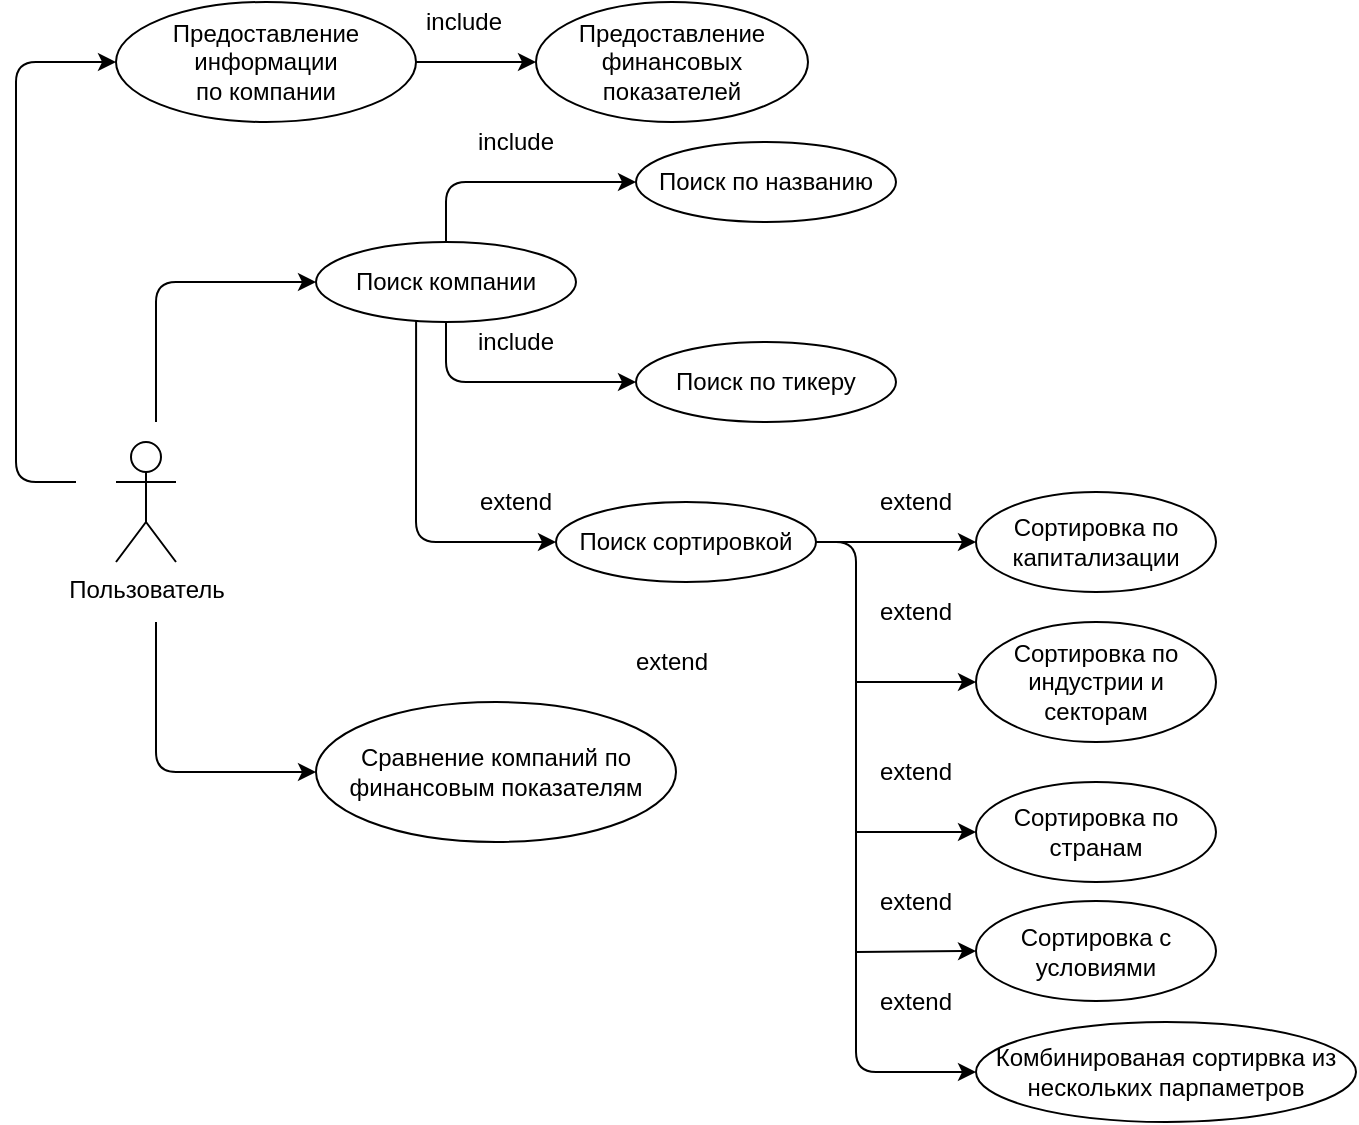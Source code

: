 <mxfile version="14.7.6" type="device"><diagram id="-LFbw9ADtna4h30rqJUZ" name="Page-1"><mxGraphModel dx="1422" dy="794" grid="1" gridSize="10" guides="1" tooltips="1" connect="1" arrows="1" fold="1" page="1" pageScale="1" pageWidth="827" pageHeight="1169" math="0" shadow="0"><root><mxCell id="0"/><mxCell id="1" parent="0"/><mxCell id="9aF579K62C0HkfaISPOs-1" value="Пользователь" style="shape=umlActor;verticalLabelPosition=bottom;verticalAlign=top;html=1;outlineConnect=0;" vertex="1" parent="1"><mxGeometry x="220" y="330" width="30" height="60" as="geometry"/></mxCell><mxCell id="9aF579K62C0HkfaISPOs-7" value="Поиск компании" style="ellipse;whiteSpace=wrap;html=1;align=center;" vertex="1" parent="1"><mxGeometry x="320" y="230" width="130" height="40" as="geometry"/></mxCell><mxCell id="9aF579K62C0HkfaISPOs-30" style="edgeStyle=orthogonalEdgeStyle;rounded=0;orthogonalLoop=1;jettySize=auto;html=1;entryX=0;entryY=0.5;entryDx=0;entryDy=0;" edge="1" parent="1" source="9aF579K62C0HkfaISPOs-8" target="9aF579K62C0HkfaISPOs-11"><mxGeometry relative="1" as="geometry"/></mxCell><mxCell id="9aF579K62C0HkfaISPOs-8" value="Предоставление информации &lt;br&gt;по компании" style="ellipse;whiteSpace=wrap;html=1;align=center;" vertex="1" parent="1"><mxGeometry x="220" y="110" width="150" height="60" as="geometry"/></mxCell><mxCell id="9aF579K62C0HkfaISPOs-9" value="Поиск по названию" style="ellipse;whiteSpace=wrap;html=1;align=center;" vertex="1" parent="1"><mxGeometry x="480" y="180" width="130" height="40" as="geometry"/></mxCell><mxCell id="9aF579K62C0HkfaISPOs-10" value="Поиск по тикеру" style="ellipse;whiteSpace=wrap;html=1;align=center;" vertex="1" parent="1"><mxGeometry x="480" y="280" width="130" height="40" as="geometry"/></mxCell><mxCell id="9aF579K62C0HkfaISPOs-11" value="Предоставление финансовых показателей" style="ellipse;whiteSpace=wrap;html=1;align=center;" vertex="1" parent="1"><mxGeometry x="430" y="110" width="136" height="60" as="geometry"/></mxCell><mxCell id="9aF579K62C0HkfaISPOs-15" value="Сравнение компаний по финансовым показателям" style="ellipse;whiteSpace=wrap;html=1;align=center;" vertex="1" parent="1"><mxGeometry x="320" y="460" width="180" height="70" as="geometry"/></mxCell><mxCell id="9aF579K62C0HkfaISPOs-16" value="Сортировка по индустрии и секторам" style="ellipse;whiteSpace=wrap;html=1;align=center;" vertex="1" parent="1"><mxGeometry x="650" y="420" width="120" height="60" as="geometry"/></mxCell><mxCell id="9aF579K62C0HkfaISPOs-18" value="Сортировка по капитализации" style="ellipse;whiteSpace=wrap;html=1;align=center;" vertex="1" parent="1"><mxGeometry x="650" y="355" width="120" height="50" as="geometry"/></mxCell><mxCell id="9aF579K62C0HkfaISPOs-19" value="Сортировка по странам" style="ellipse;whiteSpace=wrap;html=1;align=center;" vertex="1" parent="1"><mxGeometry x="650" y="500" width="120" height="50" as="geometry"/></mxCell><mxCell id="9aF579K62C0HkfaISPOs-26" value="" style="endArrow=classic;html=1;entryX=0;entryY=0.5;entryDx=0;entryDy=0;" edge="1" parent="1" target="9aF579K62C0HkfaISPOs-7"><mxGeometry width="50" height="50" relative="1" as="geometry"><mxPoint x="240" y="320" as="sourcePoint"/><mxPoint x="590" y="340" as="targetPoint"/><Array as="points"><mxPoint x="240" y="250"/></Array></mxGeometry></mxCell><mxCell id="9aF579K62C0HkfaISPOs-28" value="" style="endArrow=classic;html=1;entryX=0;entryY=0.5;entryDx=0;entryDy=0;" edge="1" parent="1" target="9aF579K62C0HkfaISPOs-15"><mxGeometry width="50" height="50" relative="1" as="geometry"><mxPoint x="240" y="420" as="sourcePoint"/><mxPoint x="590" y="340" as="targetPoint"/><Array as="points"><mxPoint x="240" y="495"/></Array></mxGeometry></mxCell><mxCell id="9aF579K62C0HkfaISPOs-29" value="" style="endArrow=classic;html=1;entryX=0;entryY=0.5;entryDx=0;entryDy=0;" edge="1" parent="1" target="9aF579K62C0HkfaISPOs-8"><mxGeometry width="50" height="50" relative="1" as="geometry"><mxPoint x="200" y="350" as="sourcePoint"/><mxPoint x="170" y="220" as="targetPoint"/><Array as="points"><mxPoint x="170" y="350"/><mxPoint x="170" y="140"/></Array></mxGeometry></mxCell><mxCell id="9aF579K62C0HkfaISPOs-33" value="" style="endArrow=classic;html=1;exitX=0.5;exitY=1;exitDx=0;exitDy=0;entryX=0;entryY=0.5;entryDx=0;entryDy=0;" edge="1" parent="1" source="9aF579K62C0HkfaISPOs-7" target="9aF579K62C0HkfaISPOs-10"><mxGeometry width="50" height="50" relative="1" as="geometry"><mxPoint x="385" y="270" as="sourcePoint"/><mxPoint x="500" y="300" as="targetPoint"/><Array as="points"><mxPoint x="385" y="300"/></Array></mxGeometry></mxCell><mxCell id="9aF579K62C0HkfaISPOs-34" value="" style="endArrow=classic;html=1;exitX=0.5;exitY=0;exitDx=0;exitDy=0;entryX=0;entryY=0.5;entryDx=0;entryDy=0;" edge="1" parent="1" source="9aF579K62C0HkfaISPOs-7" target="9aF579K62C0HkfaISPOs-9"><mxGeometry width="50" height="50" relative="1" as="geometry"><mxPoint x="540" y="390" as="sourcePoint"/><mxPoint x="590" y="340" as="targetPoint"/><Array as="points"><mxPoint x="385" y="200"/></Array></mxGeometry></mxCell><mxCell id="9aF579K62C0HkfaISPOs-39" value="" style="endArrow=classic;html=1;exitX=0.385;exitY=0.975;exitDx=0;exitDy=0;entryX=0;entryY=0.5;entryDx=0;entryDy=0;exitPerimeter=0;" edge="1" parent="1" source="9aF579K62C0HkfaISPOs-7" target="9aF579K62C0HkfaISPOs-41"><mxGeometry width="50" height="50" relative="1" as="geometry"><mxPoint x="540" y="390" as="sourcePoint"/><mxPoint x="620" y="250" as="targetPoint"/><Array as="points"><mxPoint x="370" y="380"/></Array></mxGeometry></mxCell><mxCell id="9aF579K62C0HkfaISPOs-41" value="Поиск сортировкой" style="ellipse;whiteSpace=wrap;html=1;align=center;" vertex="1" parent="1"><mxGeometry x="440" y="360" width="130" height="40" as="geometry"/></mxCell><mxCell id="9aF579K62C0HkfaISPOs-43" value="Комбинированая сортирвка из нескольких парпаметров" style="ellipse;whiteSpace=wrap;html=1;align=center;" vertex="1" parent="1"><mxGeometry x="650" y="620" width="190" height="50" as="geometry"/></mxCell><mxCell id="9aF579K62C0HkfaISPOs-46" value="Сортировка с условиями" style="ellipse;whiteSpace=wrap;html=1;align=center;" vertex="1" parent="1"><mxGeometry x="650" y="559.5" width="120" height="50" as="geometry"/></mxCell><mxCell id="9aF579K62C0HkfaISPOs-47" value="" style="endArrow=classic;html=1;entryX=0;entryY=0.5;entryDx=0;entryDy=0;exitX=1;exitY=0.5;exitDx=0;exitDy=0;" edge="1" parent="1" source="9aF579K62C0HkfaISPOs-41" target="9aF579K62C0HkfaISPOs-43"><mxGeometry width="50" height="50" relative="1" as="geometry"><mxPoint x="590" y="380" as="sourcePoint"/><mxPoint x="610" y="640" as="targetPoint"/><Array as="points"><mxPoint x="590" y="380"/><mxPoint x="590" y="520"/><mxPoint x="590" y="645"/></Array></mxGeometry></mxCell><mxCell id="9aF579K62C0HkfaISPOs-49" value="" style="endArrow=classic;html=1;exitX=1;exitY=0.5;exitDx=0;exitDy=0;entryX=0;entryY=0.5;entryDx=0;entryDy=0;" edge="1" parent="1" source="9aF579K62C0HkfaISPOs-41" target="9aF579K62C0HkfaISPOs-18"><mxGeometry width="50" height="50" relative="1" as="geometry"><mxPoint x="540" y="370" as="sourcePoint"/><mxPoint x="590" y="320" as="targetPoint"/></mxGeometry></mxCell><mxCell id="9aF579K62C0HkfaISPOs-50" value="" style="endArrow=classic;html=1;entryX=0;entryY=0.5;entryDx=0;entryDy=0;" edge="1" parent="1" target="9aF579K62C0HkfaISPOs-16"><mxGeometry width="50" height="50" relative="1" as="geometry"><mxPoint x="590" y="450" as="sourcePoint"/><mxPoint x="590" y="320" as="targetPoint"/></mxGeometry></mxCell><mxCell id="9aF579K62C0HkfaISPOs-51" value="" style="endArrow=classic;html=1;entryX=0;entryY=0.5;entryDx=0;entryDy=0;" edge="1" parent="1" target="9aF579K62C0HkfaISPOs-19"><mxGeometry width="50" height="50" relative="1" as="geometry"><mxPoint x="590" y="525" as="sourcePoint"/><mxPoint x="590" y="320" as="targetPoint"/></mxGeometry></mxCell><mxCell id="9aF579K62C0HkfaISPOs-52" value="" style="endArrow=classic;html=1;entryX=0;entryY=0.5;entryDx=0;entryDy=0;" edge="1" parent="1" target="9aF579K62C0HkfaISPOs-46"><mxGeometry width="50" height="50" relative="1" as="geometry"><mxPoint x="590" y="585" as="sourcePoint"/><mxPoint x="590" y="320" as="targetPoint"/></mxGeometry></mxCell><mxCell id="9aF579K62C0HkfaISPOs-53" value="include" style="text;html=1;strokeColor=none;fillColor=none;align=center;verticalAlign=middle;whiteSpace=wrap;rounded=0;" vertex="1" parent="1"><mxGeometry x="400" y="170" width="40" height="20" as="geometry"/></mxCell><mxCell id="9aF579K62C0HkfaISPOs-54" value="include" style="text;html=1;strokeColor=none;fillColor=none;align=center;verticalAlign=middle;whiteSpace=wrap;rounded=0;" vertex="1" parent="1"><mxGeometry x="374" y="110" width="40" height="20" as="geometry"/></mxCell><mxCell id="9aF579K62C0HkfaISPOs-55" value="include" style="text;html=1;strokeColor=none;fillColor=none;align=center;verticalAlign=middle;whiteSpace=wrap;rounded=0;" vertex="1" parent="1"><mxGeometry x="400" y="270" width="40" height="20" as="geometry"/></mxCell><mxCell id="9aF579K62C0HkfaISPOs-56" value="extend" style="text;html=1;strokeColor=none;fillColor=none;align=center;verticalAlign=middle;whiteSpace=wrap;rounded=0;" vertex="1" parent="1"><mxGeometry x="400" y="350" width="40" height="20" as="geometry"/></mxCell><mxCell id="9aF579K62C0HkfaISPOs-57" value="extend" style="text;html=1;strokeColor=none;fillColor=none;align=center;verticalAlign=middle;whiteSpace=wrap;rounded=0;" vertex="1" parent="1"><mxGeometry x="478" y="430" width="40" height="20" as="geometry"/></mxCell><mxCell id="9aF579K62C0HkfaISPOs-58" value="extend" style="text;html=1;strokeColor=none;fillColor=none;align=center;verticalAlign=middle;whiteSpace=wrap;rounded=0;" vertex="1" parent="1"><mxGeometry x="600" y="350" width="40" height="20" as="geometry"/></mxCell><mxCell id="9aF579K62C0HkfaISPOs-59" value="extend" style="text;html=1;strokeColor=none;fillColor=none;align=center;verticalAlign=middle;whiteSpace=wrap;rounded=0;" vertex="1" parent="1"><mxGeometry x="600" y="405" width="40" height="20" as="geometry"/></mxCell><mxCell id="9aF579K62C0HkfaISPOs-60" value="extend" style="text;html=1;strokeColor=none;fillColor=none;align=center;verticalAlign=middle;whiteSpace=wrap;rounded=0;" vertex="1" parent="1"><mxGeometry x="600" y="485" width="40" height="20" as="geometry"/></mxCell><mxCell id="9aF579K62C0HkfaISPOs-61" value="extend" style="text;html=1;strokeColor=none;fillColor=none;align=center;verticalAlign=middle;whiteSpace=wrap;rounded=0;" vertex="1" parent="1"><mxGeometry x="600" y="550" width="40" height="20" as="geometry"/></mxCell><mxCell id="9aF579K62C0HkfaISPOs-62" value="extend" style="text;html=1;strokeColor=none;fillColor=none;align=center;verticalAlign=middle;whiteSpace=wrap;rounded=0;" vertex="1" parent="1"><mxGeometry x="600" y="600" width="40" height="20" as="geometry"/></mxCell></root></mxGraphModel></diagram></mxfile>